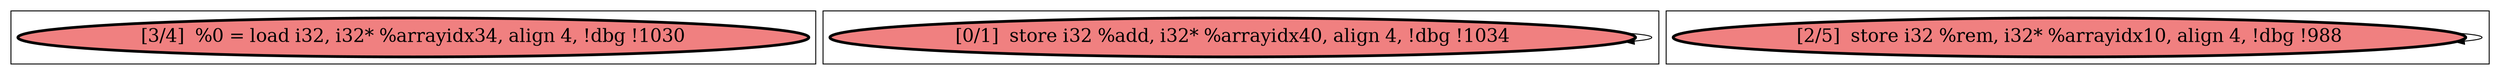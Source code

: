 
digraph G {





subgraph cluster2 {


node11 [penwidth=3.0,fontsize=20,fillcolor=lightcoral,label="[3/4]  %0 = load i32, i32* %arrayidx34, align 4, !dbg !1030",shape=ellipse,style=filled ]



}

subgraph cluster0 {


node9 [penwidth=3.0,fontsize=20,fillcolor=lightcoral,label="[0/1]  store i32 %add, i32* %arrayidx40, align 4, !dbg !1034",shape=ellipse,style=filled ]

node9->node9 [ ]


}

subgraph cluster1 {


node10 [penwidth=3.0,fontsize=20,fillcolor=lightcoral,label="[2/5]  store i32 %rem, i32* %arrayidx10, align 4, !dbg !988",shape=ellipse,style=filled ]

node10->node10 [ ]


}

}
